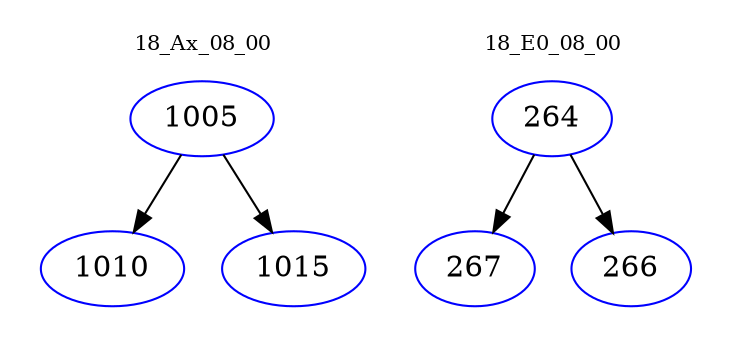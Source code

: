 digraph{
subgraph cluster_0 {
color = white
label = "18_Ax_08_00";
fontsize=10;
T0_1005 [label="1005", color="blue"]
T0_1005 -> T0_1010 [color="black"]
T0_1010 [label="1010", color="blue"]
T0_1005 -> T0_1015 [color="black"]
T0_1015 [label="1015", color="blue"]
}
subgraph cluster_1 {
color = white
label = "18_E0_08_00";
fontsize=10;
T1_264 [label="264", color="blue"]
T1_264 -> T1_267 [color="black"]
T1_267 [label="267", color="blue"]
T1_264 -> T1_266 [color="black"]
T1_266 [label="266", color="blue"]
}
}
